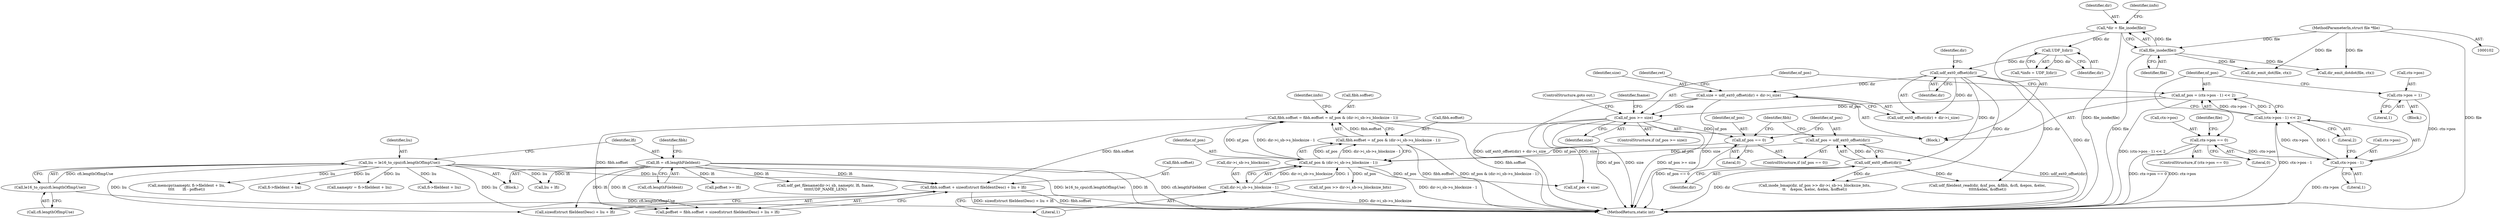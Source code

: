 digraph "0_linux_0e5cc9a40ada6046e6bc3bdfcd0c0d7e4b706b14@API" {
"1000521" [label="(Call,fibh.soffset + sizeof(struct fileIdentDesc) + liu + lfi)"];
"1000211" [label="(Call,fibh.soffset = fibh.eoffset = nf_pos & (dir->i_sb->s_blocksize - 1))"];
"1000215" [label="(Call,fibh.eoffset = nf_pos & (dir->i_sb->s_blocksize - 1))"];
"1000219" [label="(Call,nf_pos & (dir->i_sb->s_blocksize - 1))"];
"1000207" [label="(Call,nf_pos = udf_ext0_offset(dir))"];
"1000209" [label="(Call,udf_ext0_offset(dir))"];
"1000137" [label="(Call,udf_ext0_offset(dir))"];
"1000114" [label="(Call,UDF_I(dir))"];
"1000107" [label="(Call,*dir = file_inode(file))"];
"1000109" [label="(Call,file_inode(file))"];
"1000103" [label="(MethodParameterIn,struct file *file)"];
"1000204" [label="(Call,nf_pos == 0)"];
"1000185" [label="(Call,nf_pos >= size)"];
"1000175" [label="(Call,nf_pos = (ctx->pos - 1) << 2)"];
"1000177" [label="(Call,(ctx->pos - 1) << 2)"];
"1000178" [label="(Call,ctx->pos - 1)"];
"1000157" [label="(Call,ctx->pos == 0)"];
"1000170" [label="(Call,ctx->pos = 1)"];
"1000134" [label="(Call,size = udf_ext0_offset(dir) + dir->i_size)"];
"1000221" [label="(Call,dir->i_sb->s_blocksize - 1)"];
"1000489" [label="(Call,liu = le16_to_cpu(cfi.lengthOfImpUse))"];
"1000491" [label="(Call,le16_to_cpu(cfi.lengthOfImpUse))"];
"1000495" [label="(Call,lfi = cfi.lengthFileIdent)"];
"1000227" [label="(Literal,1)"];
"1000204" [label="(Call,nf_pos == 0)"];
"1000177" [label="(Call,(ctx->pos - 1) << 2)"];
"1000137" [label="(Call,udf_ext0_offset(dir))"];
"1000491" [label="(Call,le16_to_cpu(cfi.lengthOfImpUse))"];
"1000134" [label="(Call,size = udf_ext0_offset(dir) + dir->i_size)"];
"1000203" [label="(ControlStructure,if (nf_pos == 0))"];
"1000492" [label="(Call,cfi.lengthOfImpUse)"];
"1000166" [label="(Identifier,file)"];
"1000503" [label="(Identifier,fibh)"];
"1000187" [label="(Identifier,size)"];
"1000183" [label="(Literal,2)"];
"1000213" [label="(Identifier,fibh)"];
"1000135" [label="(Identifier,size)"];
"1000519" [label="(Call,poffset = fibh.soffset + sizeof(struct fileIdentDesc) + liu + lfi)"];
"1000175" [label="(Call,nf_pos = (ctx->pos - 1) << 2)"];
"1000497" [label="(Call,cfi.lengthFileIdent)"];
"1000456" [label="(Block,)"];
"1000109" [label="(Call,file_inode(file))"];
"1000188" [label="(ControlStructure,goto out;)"];
"1000179" [label="(Call,ctx->pos)"];
"1000222" [label="(Call,dir->i_sb->s_blocksize)"];
"1000185" [label="(Call,nf_pos >= size)"];
"1000165" [label="(Call,dir_emit_dot(file, ctx))"];
"1000209" [label="(Call,udf_ext0_offset(dir))"];
"1000496" [label="(Identifier,lfi)"];
"1000115" [label="(Identifier,dir)"];
"1000212" [label="(Call,fibh.soffset)"];
"1000140" [label="(Identifier,dir)"];
"1000105" [label="(Block,)"];
"1000162" [label="(Block,)"];
"1000138" [label="(Identifier,dir)"];
"1000157" [label="(Call,ctx->pos == 0)"];
"1000554" [label="(Call,memcpy(nameptr, fi->fileIdent + liu,\n\t\t\t\t       lfi - poffset))"];
"1000107" [label="(Call,*dir = file_inode(file))"];
"1000511" [label="(Call,fi->fileIdent + liu)"];
"1000216" [label="(Call,fibh.eoffset)"];
"1000151" [label="(Identifier,ret)"];
"1000190" [label="(Identifier,fname)"];
"1000161" [label="(Literal,0)"];
"1000532" [label="(Call,poffset >= lfi)"];
"1000114" [label="(Call,UDF_I(dir))"];
"1000626" [label="(Call,udf_get_filename(dir->i_sb, nameptr, lfi, fname,\n\t\t\t\t\tUDF_NAME_LEN))"];
"1000186" [label="(Identifier,nf_pos)"];
"1000184" [label="(ControlStructure,if (nf_pos >= size))"];
"1000525" [label="(Call,sizeof(struct fileIdentDesc) + liu + lfi)"];
"1000521" [label="(Call,fibh.soffset + sizeof(struct fileIdentDesc) + liu + lfi)"];
"1000110" [label="(Identifier,file)"];
"1000489" [label="(Call,liu = le16_to_cpu(cfi.lengthOfImpUse))"];
"1000211" [label="(Call,fibh.soffset = fibh.eoffset = nf_pos & (dir->i_sb->s_blocksize - 1))"];
"1000108" [label="(Identifier,dir)"];
"1000176" [label="(Identifier,nf_pos)"];
"1000170" [label="(Call,ctx->pos = 1)"];
"1000112" [label="(Call,*iinfo = UDF_I(dir))"];
"1000619" [label="(Call,dir_emit_dotdot(file, ctx))"];
"1000490" [label="(Identifier,liu)"];
"1000522" [label="(Call,fibh.soffset)"];
"1000158" [label="(Call,ctx->pos)"];
"1000495" [label="(Call,lfi = cfi.lengthFileIdent)"];
"1000207" [label="(Call,nf_pos = udf_ext0_offset(dir))"];
"1000239" [label="(Call,nf_pos >> dir->i_sb->s_blocksize_bits)"];
"1000156" [label="(ControlStructure,if (ctx->pos == 0))"];
"1000220" [label="(Identifier,nf_pos)"];
"1000469" [label="(Call,udf_fileident_read(dir, &nf_pos, &fibh, &cfi, &epos, &eloc,\n\t\t\t\t\t&elen, &offset))"];
"1000210" [label="(Identifier,dir)"];
"1000509" [label="(Call,nameptr = fi->fileIdent + liu)"];
"1000182" [label="(Literal,1)"];
"1000174" [label="(Literal,1)"];
"1000453" [label="(Call,nf_pos < size)"];
"1000219" [label="(Call,nf_pos & (dir->i_sb->s_blocksize - 1))"];
"1000171" [label="(Call,ctx->pos)"];
"1000178" [label="(Call,ctx->pos - 1)"];
"1000205" [label="(Identifier,nf_pos)"];
"1000103" [label="(MethodParameterIn,struct file *file)"];
"1000528" [label="(Call,liu + lfi)"];
"1000231" [label="(Identifier,iinfo)"];
"1000221" [label="(Call,dir->i_sb->s_blocksize - 1)"];
"1000215" [label="(Call,fibh.eoffset = nf_pos & (dir->i_sb->s_blocksize - 1))"];
"1000237" [label="(Call,inode_bmap(dir, nf_pos >> dir->i_sb->s_blocksize_bits,\n\t\t    &epos, &eloc, &elen, &offset))"];
"1000206" [label="(Literal,0)"];
"1000698" [label="(MethodReturn,static int)"];
"1000556" [label="(Call,fi->fileIdent + liu)"];
"1000113" [label="(Identifier,iinfo)"];
"1000208" [label="(Identifier,nf_pos)"];
"1000136" [label="(Call,udf_ext0_offset(dir) + dir->i_size)"];
"1000521" -> "1000519"  [label="AST: "];
"1000521" -> "1000525"  [label="CFG: "];
"1000522" -> "1000521"  [label="AST: "];
"1000525" -> "1000521"  [label="AST: "];
"1000519" -> "1000521"  [label="CFG: "];
"1000521" -> "1000698"  [label="DDG: sizeof(struct fileIdentDesc) + liu + lfi"];
"1000521" -> "1000698"  [label="DDG: fibh.soffset"];
"1000211" -> "1000521"  [label="DDG: fibh.soffset"];
"1000489" -> "1000521"  [label="DDG: liu"];
"1000495" -> "1000521"  [label="DDG: lfi"];
"1000211" -> "1000105"  [label="AST: "];
"1000211" -> "1000215"  [label="CFG: "];
"1000212" -> "1000211"  [label="AST: "];
"1000215" -> "1000211"  [label="AST: "];
"1000231" -> "1000211"  [label="CFG: "];
"1000211" -> "1000698"  [label="DDG: fibh.soffset"];
"1000215" -> "1000211"  [label="DDG: fibh.eoffset"];
"1000219" -> "1000211"  [label="DDG: nf_pos"];
"1000219" -> "1000211"  [label="DDG: dir->i_sb->s_blocksize - 1"];
"1000211" -> "1000519"  [label="DDG: fibh.soffset"];
"1000215" -> "1000219"  [label="CFG: "];
"1000216" -> "1000215"  [label="AST: "];
"1000219" -> "1000215"  [label="AST: "];
"1000215" -> "1000698"  [label="DDG: fibh.eoffset"];
"1000215" -> "1000698"  [label="DDG: nf_pos & (dir->i_sb->s_blocksize - 1)"];
"1000219" -> "1000215"  [label="DDG: nf_pos"];
"1000219" -> "1000215"  [label="DDG: dir->i_sb->s_blocksize - 1"];
"1000219" -> "1000221"  [label="CFG: "];
"1000220" -> "1000219"  [label="AST: "];
"1000221" -> "1000219"  [label="AST: "];
"1000219" -> "1000698"  [label="DDG: dir->i_sb->s_blocksize - 1"];
"1000207" -> "1000219"  [label="DDG: nf_pos"];
"1000204" -> "1000219"  [label="DDG: nf_pos"];
"1000221" -> "1000219"  [label="DDG: dir->i_sb->s_blocksize"];
"1000221" -> "1000219"  [label="DDG: 1"];
"1000219" -> "1000239"  [label="DDG: nf_pos"];
"1000219" -> "1000453"  [label="DDG: nf_pos"];
"1000207" -> "1000203"  [label="AST: "];
"1000207" -> "1000209"  [label="CFG: "];
"1000208" -> "1000207"  [label="AST: "];
"1000209" -> "1000207"  [label="AST: "];
"1000213" -> "1000207"  [label="CFG: "];
"1000207" -> "1000698"  [label="DDG: udf_ext0_offset(dir)"];
"1000209" -> "1000207"  [label="DDG: dir"];
"1000209" -> "1000210"  [label="CFG: "];
"1000210" -> "1000209"  [label="AST: "];
"1000209" -> "1000698"  [label="DDG: dir"];
"1000137" -> "1000209"  [label="DDG: dir"];
"1000209" -> "1000237"  [label="DDG: dir"];
"1000209" -> "1000469"  [label="DDG: dir"];
"1000137" -> "1000136"  [label="AST: "];
"1000137" -> "1000138"  [label="CFG: "];
"1000138" -> "1000137"  [label="AST: "];
"1000140" -> "1000137"  [label="CFG: "];
"1000137" -> "1000698"  [label="DDG: dir"];
"1000137" -> "1000134"  [label="DDG: dir"];
"1000137" -> "1000136"  [label="DDG: dir"];
"1000114" -> "1000137"  [label="DDG: dir"];
"1000137" -> "1000237"  [label="DDG: dir"];
"1000137" -> "1000469"  [label="DDG: dir"];
"1000114" -> "1000112"  [label="AST: "];
"1000114" -> "1000115"  [label="CFG: "];
"1000115" -> "1000114"  [label="AST: "];
"1000112" -> "1000114"  [label="CFG: "];
"1000114" -> "1000112"  [label="DDG: dir"];
"1000107" -> "1000114"  [label="DDG: dir"];
"1000107" -> "1000105"  [label="AST: "];
"1000107" -> "1000109"  [label="CFG: "];
"1000108" -> "1000107"  [label="AST: "];
"1000109" -> "1000107"  [label="AST: "];
"1000113" -> "1000107"  [label="CFG: "];
"1000107" -> "1000698"  [label="DDG: file_inode(file)"];
"1000109" -> "1000107"  [label="DDG: file"];
"1000109" -> "1000110"  [label="CFG: "];
"1000110" -> "1000109"  [label="AST: "];
"1000109" -> "1000698"  [label="DDG: file"];
"1000103" -> "1000109"  [label="DDG: file"];
"1000109" -> "1000165"  [label="DDG: file"];
"1000109" -> "1000619"  [label="DDG: file"];
"1000103" -> "1000102"  [label="AST: "];
"1000103" -> "1000698"  [label="DDG: file"];
"1000103" -> "1000165"  [label="DDG: file"];
"1000103" -> "1000619"  [label="DDG: file"];
"1000204" -> "1000203"  [label="AST: "];
"1000204" -> "1000206"  [label="CFG: "];
"1000205" -> "1000204"  [label="AST: "];
"1000206" -> "1000204"  [label="AST: "];
"1000208" -> "1000204"  [label="CFG: "];
"1000213" -> "1000204"  [label="CFG: "];
"1000204" -> "1000698"  [label="DDG: nf_pos == 0"];
"1000185" -> "1000204"  [label="DDG: nf_pos"];
"1000185" -> "1000184"  [label="AST: "];
"1000185" -> "1000187"  [label="CFG: "];
"1000186" -> "1000185"  [label="AST: "];
"1000187" -> "1000185"  [label="AST: "];
"1000188" -> "1000185"  [label="CFG: "];
"1000190" -> "1000185"  [label="CFG: "];
"1000185" -> "1000698"  [label="DDG: nf_pos"];
"1000185" -> "1000698"  [label="DDG: size"];
"1000185" -> "1000698"  [label="DDG: nf_pos >= size"];
"1000175" -> "1000185"  [label="DDG: nf_pos"];
"1000134" -> "1000185"  [label="DDG: size"];
"1000185" -> "1000453"  [label="DDG: size"];
"1000175" -> "1000105"  [label="AST: "];
"1000175" -> "1000177"  [label="CFG: "];
"1000176" -> "1000175"  [label="AST: "];
"1000177" -> "1000175"  [label="AST: "];
"1000186" -> "1000175"  [label="CFG: "];
"1000175" -> "1000698"  [label="DDG: (ctx->pos - 1) << 2"];
"1000177" -> "1000175"  [label="DDG: ctx->pos - 1"];
"1000177" -> "1000175"  [label="DDG: 2"];
"1000177" -> "1000183"  [label="CFG: "];
"1000178" -> "1000177"  [label="AST: "];
"1000183" -> "1000177"  [label="AST: "];
"1000177" -> "1000698"  [label="DDG: ctx->pos - 1"];
"1000178" -> "1000177"  [label="DDG: ctx->pos"];
"1000178" -> "1000177"  [label="DDG: 1"];
"1000178" -> "1000182"  [label="CFG: "];
"1000179" -> "1000178"  [label="AST: "];
"1000182" -> "1000178"  [label="AST: "];
"1000183" -> "1000178"  [label="CFG: "];
"1000178" -> "1000698"  [label="DDG: ctx->pos"];
"1000157" -> "1000178"  [label="DDG: ctx->pos"];
"1000170" -> "1000178"  [label="DDG: ctx->pos"];
"1000157" -> "1000156"  [label="AST: "];
"1000157" -> "1000161"  [label="CFG: "];
"1000158" -> "1000157"  [label="AST: "];
"1000161" -> "1000157"  [label="AST: "];
"1000166" -> "1000157"  [label="CFG: "];
"1000176" -> "1000157"  [label="CFG: "];
"1000157" -> "1000698"  [label="DDG: ctx->pos == 0"];
"1000157" -> "1000698"  [label="DDG: ctx->pos"];
"1000170" -> "1000162"  [label="AST: "];
"1000170" -> "1000174"  [label="CFG: "];
"1000171" -> "1000170"  [label="AST: "];
"1000174" -> "1000170"  [label="AST: "];
"1000176" -> "1000170"  [label="CFG: "];
"1000134" -> "1000105"  [label="AST: "];
"1000134" -> "1000136"  [label="CFG: "];
"1000135" -> "1000134"  [label="AST: "];
"1000136" -> "1000134"  [label="AST: "];
"1000151" -> "1000134"  [label="CFG: "];
"1000134" -> "1000698"  [label="DDG: size"];
"1000134" -> "1000698"  [label="DDG: udf_ext0_offset(dir) + dir->i_size"];
"1000221" -> "1000227"  [label="CFG: "];
"1000222" -> "1000221"  [label="AST: "];
"1000227" -> "1000221"  [label="AST: "];
"1000221" -> "1000698"  [label="DDG: dir->i_sb->s_blocksize"];
"1000489" -> "1000456"  [label="AST: "];
"1000489" -> "1000491"  [label="CFG: "];
"1000490" -> "1000489"  [label="AST: "];
"1000491" -> "1000489"  [label="AST: "];
"1000496" -> "1000489"  [label="CFG: "];
"1000489" -> "1000698"  [label="DDG: le16_to_cpu(cfi.lengthOfImpUse)"];
"1000491" -> "1000489"  [label="DDG: cfi.lengthOfImpUse"];
"1000489" -> "1000509"  [label="DDG: liu"];
"1000489" -> "1000511"  [label="DDG: liu"];
"1000489" -> "1000519"  [label="DDG: liu"];
"1000489" -> "1000525"  [label="DDG: liu"];
"1000489" -> "1000528"  [label="DDG: liu"];
"1000489" -> "1000554"  [label="DDG: liu"];
"1000489" -> "1000556"  [label="DDG: liu"];
"1000491" -> "1000492"  [label="CFG: "];
"1000492" -> "1000491"  [label="AST: "];
"1000491" -> "1000698"  [label="DDG: cfi.lengthOfImpUse"];
"1000495" -> "1000456"  [label="AST: "];
"1000495" -> "1000497"  [label="CFG: "];
"1000496" -> "1000495"  [label="AST: "];
"1000497" -> "1000495"  [label="AST: "];
"1000503" -> "1000495"  [label="CFG: "];
"1000495" -> "1000698"  [label="DDG: lfi"];
"1000495" -> "1000698"  [label="DDG: cfi.lengthFileIdent"];
"1000495" -> "1000519"  [label="DDG: lfi"];
"1000495" -> "1000525"  [label="DDG: lfi"];
"1000495" -> "1000528"  [label="DDG: lfi"];
"1000495" -> "1000532"  [label="DDG: lfi"];
"1000495" -> "1000626"  [label="DDG: lfi"];
}
